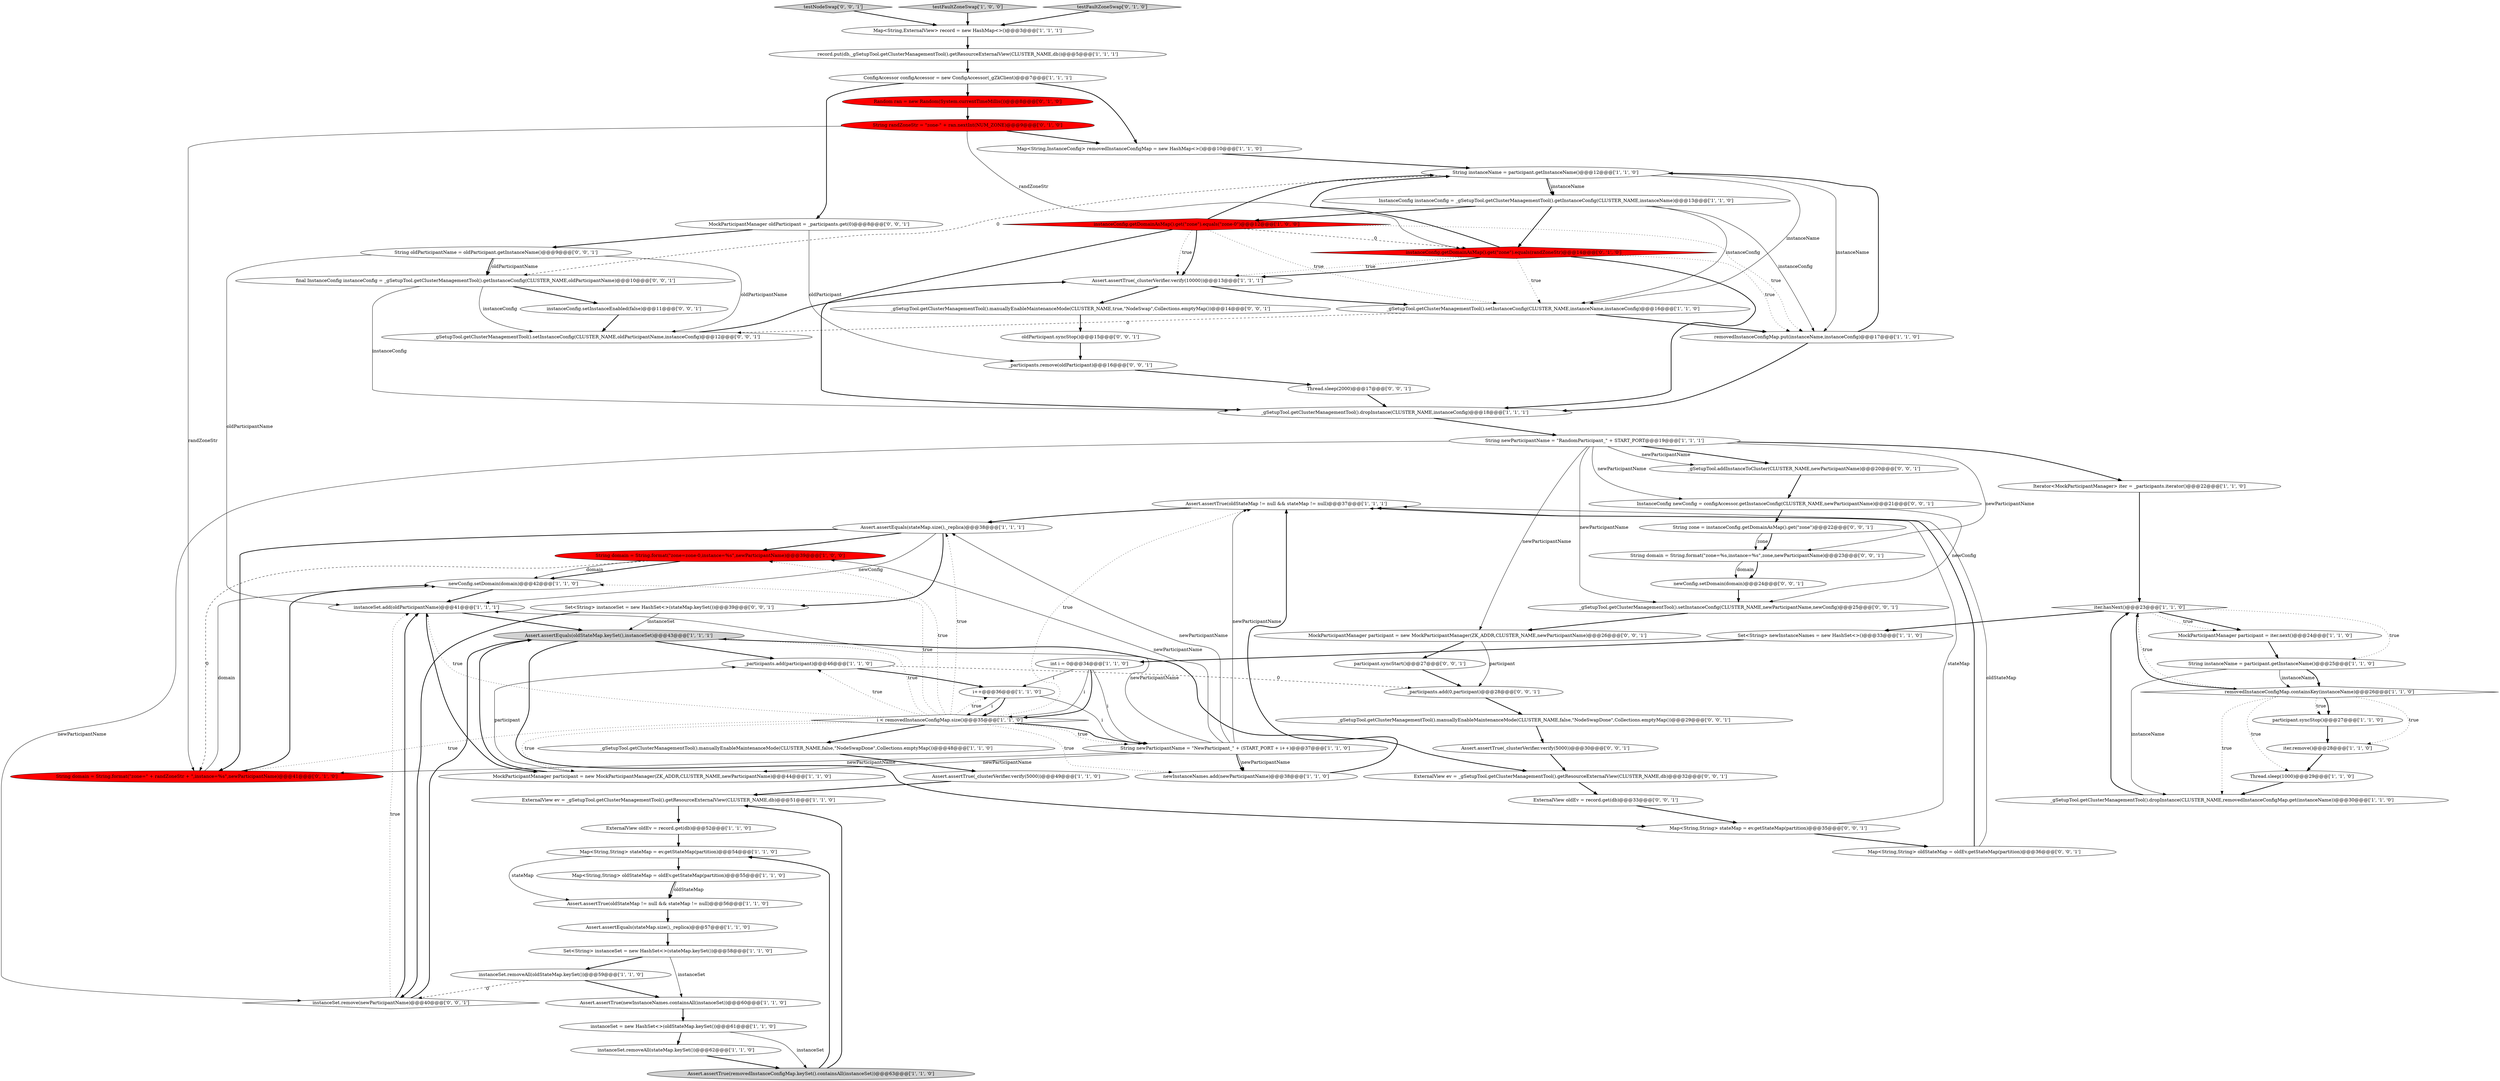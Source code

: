digraph {
15 [style = filled, label = "Assert.assertTrue(oldStateMap != null && stateMap != null)@@@37@@@['1', '1', '1']", fillcolor = white, shape = ellipse image = "AAA0AAABBB1BBB"];
54 [style = filled, label = "String randZoneStr = \"zone-\" + ran.nextInt(NUM_ZONE)@@@9@@@['0', '1', '0']", fillcolor = red, shape = ellipse image = "AAA1AAABBB2BBB"];
58 [style = filled, label = "newConfig.setDomain(domain)@@@24@@@['0', '0', '1']", fillcolor = white, shape = ellipse image = "AAA0AAABBB3BBB"];
69 [style = filled, label = "InstanceConfig newConfig = configAccessor.getInstanceConfig(CLUSTER_NAME,newParticipantName)@@@21@@@['0', '0', '1']", fillcolor = white, shape = ellipse image = "AAA0AAABBB3BBB"];
44 [style = filled, label = "Assert.assertEquals(stateMap.size(),_replica)@@@38@@@['1', '1', '1']", fillcolor = white, shape = ellipse image = "AAA0AAABBB1BBB"];
57 [style = filled, label = "testNodeSwap['0', '0', '1']", fillcolor = lightgray, shape = diamond image = "AAA0AAABBB3BBB"];
12 [style = filled, label = "i < removedInstanceConfigMap.size()@@@35@@@['1', '1', '0']", fillcolor = white, shape = diamond image = "AAA0AAABBB1BBB"];
67 [style = filled, label = "Map<String,String> stateMap = ev.getStateMap(partition)@@@35@@@['0', '0', '1']", fillcolor = white, shape = ellipse image = "AAA0AAABBB3BBB"];
2 [style = filled, label = "record.put(db,_gSetupTool.getClusterManagementTool().getResourceExternalView(CLUSTER_NAME,db))@@@5@@@['1', '1', '1']", fillcolor = white, shape = ellipse image = "AAA0AAABBB1BBB"];
1 [style = filled, label = "instanceSet.removeAll(oldStateMap.keySet())@@@59@@@['1', '1', '0']", fillcolor = white, shape = ellipse image = "AAA0AAABBB1BBB"];
22 [style = filled, label = "Assert.assertTrue(_clusterVerifier.verify(5000))@@@49@@@['1', '1', '0']", fillcolor = white, shape = ellipse image = "AAA0AAABBB1BBB"];
31 [style = filled, label = "Set<String> newInstanceNames = new HashSet<>()@@@33@@@['1', '1', '0']", fillcolor = white, shape = ellipse image = "AAA0AAABBB1BBB"];
70 [style = filled, label = "MockParticipantManager participant = new MockParticipantManager(ZK_ADDR,CLUSTER_NAME,newParticipantName)@@@26@@@['0', '0', '1']", fillcolor = white, shape = ellipse image = "AAA0AAABBB3BBB"];
25 [style = filled, label = "Thread.sleep(1000)@@@29@@@['1', '1', '0']", fillcolor = white, shape = ellipse image = "AAA0AAABBB1BBB"];
81 [style = filled, label = "_gSetupTool.getClusterManagementTool().manuallyEnableMaintenanceMode(CLUSTER_NAME,false,\"NodeSwapDone\",Collections.emptyMap())@@@29@@@['0', '0', '1']", fillcolor = white, shape = ellipse image = "AAA0AAABBB3BBB"];
46 [style = filled, label = "Assert.assertTrue(_clusterVerifier.verify(10000))@@@13@@@['1', '1', '1']", fillcolor = white, shape = ellipse image = "AAA0AAABBB1BBB"];
75 [style = filled, label = "Map<String,String> oldStateMap = oldEv.getStateMap(partition)@@@36@@@['0', '0', '1']", fillcolor = white, shape = ellipse image = "AAA0AAABBB3BBB"];
48 [style = filled, label = "String domain = String.format(\"zone=zone-0,instance=%s\",newParticipantName)@@@39@@@['1', '0', '0']", fillcolor = red, shape = ellipse image = "AAA1AAABBB1BBB"];
27 [style = filled, label = "int i = 0@@@34@@@['1', '1', '0']", fillcolor = white, shape = ellipse image = "AAA0AAABBB1BBB"];
37 [style = filled, label = "testFaultZoneSwap['1', '0', '0']", fillcolor = lightgray, shape = diamond image = "AAA0AAABBB1BBB"];
26 [style = filled, label = "Assert.assertTrue(removedInstanceConfigMap.keySet().containsAll(instanceSet))@@@63@@@['1', '1', '0']", fillcolor = lightgray, shape = ellipse image = "AAA0AAABBB1BBB"];
43 [style = filled, label = "instanceSet.add(oldParticipantName)@@@41@@@['1', '1', '1']", fillcolor = white, shape = ellipse image = "AAA0AAABBB1BBB"];
62 [style = filled, label = "_participants.remove(oldParticipant)@@@16@@@['0', '0', '1']", fillcolor = white, shape = ellipse image = "AAA0AAABBB3BBB"];
49 [style = filled, label = "ConfigAccessor configAccessor = new ConfigAccessor(_gZkClient)@@@7@@@['1', '1', '1']", fillcolor = white, shape = ellipse image = "AAA0AAABBB1BBB"];
63 [style = filled, label = "Assert.assertTrue(_clusterVerifier.verify(5000))@@@30@@@['0', '0', '1']", fillcolor = white, shape = ellipse image = "AAA0AAABBB3BBB"];
32 [style = filled, label = "i++@@@36@@@['1', '1', '0']", fillcolor = white, shape = ellipse image = "AAA0AAABBB1BBB"];
24 [style = filled, label = "_gSetupTool.getClusterManagementTool().dropInstance(CLUSTER_NAME,instanceConfig)@@@18@@@['1', '1', '1']", fillcolor = white, shape = ellipse image = "AAA0AAABBB1BBB"];
79 [style = filled, label = "String oldParticipantName = oldParticipant.getInstanceName()@@@9@@@['0', '0', '1']", fillcolor = white, shape = ellipse image = "AAA0AAABBB3BBB"];
4 [style = filled, label = "iter.hasNext()@@@23@@@['1', '1', '0']", fillcolor = white, shape = diamond image = "AAA0AAABBB1BBB"];
50 [style = filled, label = "testFaultZoneSwap['0', '1', '0']", fillcolor = lightgray, shape = diamond image = "AAA0AAABBB2BBB"];
34 [style = filled, label = "Assert.assertEquals(oldStateMap.keySet(),instanceSet)@@@43@@@['1', '1', '1']", fillcolor = lightgray, shape = ellipse image = "AAA0AAABBB1BBB"];
28 [style = filled, label = "MockParticipantManager participant = new MockParticipantManager(ZK_ADDR,CLUSTER_NAME,newParticipantName)@@@44@@@['1', '1', '0']", fillcolor = white, shape = ellipse image = "AAA0AAABBB1BBB"];
0 [style = filled, label = "String instanceName = participant.getInstanceName()@@@25@@@['1', '1', '0']", fillcolor = white, shape = ellipse image = "AAA0AAABBB1BBB"];
21 [style = filled, label = "_gSetupTool.getClusterManagementTool().dropInstance(CLUSTER_NAME,removedInstanceConfigMap.get(instanceName))@@@30@@@['1', '1', '0']", fillcolor = white, shape = ellipse image = "AAA0AAABBB1BBB"];
23 [style = filled, label = "Assert.assertTrue(oldStateMap != null && stateMap != null)@@@56@@@['1', '1', '0']", fillcolor = white, shape = ellipse image = "AAA0AAABBB1BBB"];
18 [style = filled, label = "newConfig.setDomain(domain)@@@42@@@['1', '1', '0']", fillcolor = white, shape = ellipse image = "AAA0AAABBB1BBB"];
52 [style = filled, label = "Random ran = new Random(System.currentTimeMillis())@@@8@@@['0', '1', '0']", fillcolor = red, shape = ellipse image = "AAA1AAABBB2BBB"];
55 [style = filled, label = "instanceConfig.setInstanceEnabled(false)@@@11@@@['0', '0', '1']", fillcolor = white, shape = ellipse image = "AAA0AAABBB3BBB"];
76 [style = filled, label = "ExternalView oldEv = record.get(db)@@@33@@@['0', '0', '1']", fillcolor = white, shape = ellipse image = "AAA0AAABBB3BBB"];
13 [style = filled, label = "Assert.assertEquals(stateMap.size(),_replica)@@@57@@@['1', '1', '0']", fillcolor = white, shape = ellipse image = "AAA0AAABBB1BBB"];
71 [style = filled, label = "MockParticipantManager oldParticipant = _participants.get(0)@@@8@@@['0', '0', '1']", fillcolor = white, shape = ellipse image = "AAA0AAABBB3BBB"];
6 [style = filled, label = "Map<String,String> oldStateMap = oldEv.getStateMap(partition)@@@55@@@['1', '1', '0']", fillcolor = white, shape = ellipse image = "AAA0AAABBB1BBB"];
35 [style = filled, label = "removedInstanceConfigMap.put(instanceName,instanceConfig)@@@17@@@['1', '1', '0']", fillcolor = white, shape = ellipse image = "AAA0AAABBB1BBB"];
45 [style = filled, label = "Map<String,InstanceConfig> removedInstanceConfigMap = new HashMap<>()@@@10@@@['1', '1', '0']", fillcolor = white, shape = ellipse image = "AAA0AAABBB1BBB"];
47 [style = filled, label = "_participants.add(participant)@@@46@@@['1', '1', '0']", fillcolor = white, shape = ellipse image = "AAA0AAABBB1BBB"];
53 [style = filled, label = "instanceConfig.getDomainAsMap().get(\"zone\").equals(randZoneStr)@@@14@@@['0', '1', '0']", fillcolor = red, shape = diamond image = "AAA1AAABBB2BBB"];
5 [style = filled, label = "Set<String> instanceSet = new HashSet<>(stateMap.keySet())@@@58@@@['1', '1', '0']", fillcolor = white, shape = ellipse image = "AAA0AAABBB1BBB"];
29 [style = filled, label = "Map<String,String> stateMap = ev.getStateMap(partition)@@@54@@@['1', '1', '0']", fillcolor = white, shape = ellipse image = "AAA0AAABBB1BBB"];
39 [style = filled, label = "participant.syncStop()@@@27@@@['1', '1', '0']", fillcolor = white, shape = ellipse image = "AAA0AAABBB1BBB"];
41 [style = filled, label = "String instanceName = participant.getInstanceName()@@@12@@@['1', '1', '0']", fillcolor = white, shape = ellipse image = "AAA0AAABBB1BBB"];
64 [style = filled, label = "_gSetupTool.getClusterManagementTool().setInstanceConfig(CLUSTER_NAME,oldParticipantName,instanceConfig)@@@12@@@['0', '0', '1']", fillcolor = white, shape = ellipse image = "AAA0AAABBB3BBB"];
30 [style = filled, label = "String newParticipantName = \"RandomParticipant_\" + START_PORT@@@19@@@['1', '1', '1']", fillcolor = white, shape = ellipse image = "AAA0AAABBB1BBB"];
40 [style = filled, label = "instanceConfig.getDomainAsMap().get(\"zone\").equals(\"zone-0\")@@@12@@@['1', '0', '0']", fillcolor = red, shape = diamond image = "AAA1AAABBB1BBB"];
60 [style = filled, label = "_participants.add(0,participant)@@@28@@@['0', '0', '1']", fillcolor = white, shape = ellipse image = "AAA0AAABBB3BBB"];
7 [style = filled, label = "Iterator<MockParticipantManager> iter = _participants.iterator()@@@22@@@['1', '1', '0']", fillcolor = white, shape = ellipse image = "AAA0AAABBB1BBB"];
51 [style = filled, label = "String domain = String.format(\"zone=\" + randZoneStr + \",instance=%s\",newParticipantName)@@@41@@@['0', '1', '0']", fillcolor = red, shape = ellipse image = "AAA1AAABBB2BBB"];
80 [style = filled, label = "_gSetupTool.getClusterManagementTool().manuallyEnableMaintenanceMode(CLUSTER_NAME,true,\"NodeSwap\",Collections.emptyMap())@@@14@@@['0', '0', '1']", fillcolor = white, shape = ellipse image = "AAA0AAABBB3BBB"];
10 [style = filled, label = "MockParticipantManager participant = iter.next()@@@24@@@['1', '1', '0']", fillcolor = white, shape = ellipse image = "AAA0AAABBB1BBB"];
17 [style = filled, label = "ExternalView oldEv = record.get(db)@@@52@@@['1', '1', '0']", fillcolor = white, shape = ellipse image = "AAA0AAABBB1BBB"];
74 [style = filled, label = "_gSetupTool.getClusterManagementTool().setInstanceConfig(CLUSTER_NAME,newParticipantName,newConfig)@@@25@@@['0', '0', '1']", fillcolor = white, shape = ellipse image = "AAA0AAABBB3BBB"];
3 [style = filled, label = "InstanceConfig instanceConfig = _gSetupTool.getClusterManagementTool().getInstanceConfig(CLUSTER_NAME,instanceName)@@@13@@@['1', '1', '0']", fillcolor = white, shape = ellipse image = "AAA0AAABBB1BBB"];
56 [style = filled, label = "Set<String> instanceSet = new HashSet<>(stateMap.keySet())@@@39@@@['0', '0', '1']", fillcolor = white, shape = ellipse image = "AAA0AAABBB3BBB"];
19 [style = filled, label = "_gSetupTool.getClusterManagementTool().manuallyEnableMaintenanceMode(CLUSTER_NAME,false,\"NodeSwapDone\",Collections.emptyMap())@@@48@@@['1', '1', '0']", fillcolor = white, shape = ellipse image = "AAA0AAABBB1BBB"];
65 [style = filled, label = "oldParticipant.syncStop()@@@15@@@['0', '0', '1']", fillcolor = white, shape = ellipse image = "AAA0AAABBB3BBB"];
14 [style = filled, label = "instanceSet = new HashSet<>(oldStateMap.keySet())@@@61@@@['1', '1', '0']", fillcolor = white, shape = ellipse image = "AAA0AAABBB1BBB"];
68 [style = filled, label = "ExternalView ev = _gSetupTool.getClusterManagementTool().getResourceExternalView(CLUSTER_NAME,db)@@@32@@@['0', '0', '1']", fillcolor = white, shape = ellipse image = "AAA0AAABBB3BBB"];
11 [style = filled, label = "iter.remove()@@@28@@@['1', '1', '0']", fillcolor = white, shape = ellipse image = "AAA0AAABBB1BBB"];
61 [style = filled, label = "Thread.sleep(2000)@@@17@@@['0', '0', '1']", fillcolor = white, shape = ellipse image = "AAA0AAABBB3BBB"];
66 [style = filled, label = "String zone = instanceConfig.getDomainAsMap().get(\"zone\")@@@22@@@['0', '0', '1']", fillcolor = white, shape = ellipse image = "AAA0AAABBB3BBB"];
77 [style = filled, label = "_gSetupTool.addInstanceToCluster(CLUSTER_NAME,newParticipantName)@@@20@@@['0', '0', '1']", fillcolor = white, shape = ellipse image = "AAA0AAABBB3BBB"];
42 [style = filled, label = "String newParticipantName = \"NewParticipant_\" + (START_PORT + i++)@@@37@@@['1', '1', '0']", fillcolor = white, shape = ellipse image = "AAA0AAABBB1BBB"];
8 [style = filled, label = "newInstanceNames.add(newParticipantName)@@@38@@@['1', '1', '0']", fillcolor = white, shape = ellipse image = "AAA0AAABBB1BBB"];
20 [style = filled, label = "removedInstanceConfigMap.containsKey(instanceName)@@@26@@@['1', '1', '0']", fillcolor = white, shape = diamond image = "AAA0AAABBB1BBB"];
16 [style = filled, label = "Assert.assertTrue(newInstanceNames.containsAll(instanceSet))@@@60@@@['1', '1', '0']", fillcolor = white, shape = ellipse image = "AAA0AAABBB1BBB"];
36 [style = filled, label = "_gSetupTool.getClusterManagementTool().setInstanceConfig(CLUSTER_NAME,instanceName,instanceConfig)@@@16@@@['1', '1', '0']", fillcolor = white, shape = ellipse image = "AAA0AAABBB1BBB"];
72 [style = filled, label = "instanceSet.remove(newParticipantName)@@@40@@@['0', '0', '1']", fillcolor = white, shape = diamond image = "AAA0AAABBB3BBB"];
78 [style = filled, label = "final InstanceConfig instanceConfig = _gSetupTool.getClusterManagementTool().getInstanceConfig(CLUSTER_NAME,oldParticipantName)@@@10@@@['0', '0', '1']", fillcolor = white, shape = ellipse image = "AAA0AAABBB3BBB"];
73 [style = filled, label = "participant.syncStart()@@@27@@@['0', '0', '1']", fillcolor = white, shape = ellipse image = "AAA0AAABBB3BBB"];
9 [style = filled, label = "Map<String,ExternalView> record = new HashMap<>()@@@3@@@['1', '1', '1']", fillcolor = white, shape = ellipse image = "AAA0AAABBB1BBB"];
59 [style = filled, label = "String domain = String.format(\"zone=%s,instance=%s\",zone,newParticipantName)@@@23@@@['0', '0', '1']", fillcolor = white, shape = ellipse image = "AAA0AAABBB3BBB"];
33 [style = filled, label = "instanceSet.removeAll(stateMap.keySet())@@@62@@@['1', '1', '0']", fillcolor = white, shape = ellipse image = "AAA0AAABBB1BBB"];
38 [style = filled, label = "ExternalView ev = _gSetupTool.getClusterManagementTool().getResourceExternalView(CLUSTER_NAME,db)@@@51@@@['1', '1', '0']", fillcolor = white, shape = ellipse image = "AAA0AAABBB1BBB"];
54->51 [style = solid, label="randZoneStr"];
53->46 [style = dotted, label="true"];
53->35 [style = dotted, label="true"];
34->67 [style = bold, label=""];
20->11 [style = dotted, label="true"];
35->41 [style = bold, label=""];
32->12 [style = bold, label=""];
12->8 [style = dotted, label="true"];
62->61 [style = bold, label=""];
65->62 [style = bold, label=""];
79->64 [style = solid, label="oldParticipantName"];
41->35 [style = solid, label="instanceName"];
32->42 [style = solid, label="i"];
12->15 [style = dotted, label="true"];
12->42 [style = dotted, label="true"];
12->42 [style = bold, label=""];
75->15 [style = bold, label=""];
59->58 [style = bold, label=""];
0->21 [style = solid, label="instanceName"];
42->48 [style = solid, label="newParticipantName"];
70->60 [style = solid, label="participant"];
40->36 [style = dotted, label="true"];
79->43 [style = solid, label="oldParticipantName"];
78->55 [style = bold, label=""];
53->36 [style = dotted, label="true"];
75->15 [style = solid, label="oldStateMap"];
24->30 [style = bold, label=""];
37->9 [style = bold, label=""];
34->68 [style = bold, label=""];
40->46 [style = dotted, label="true"];
44->51 [style = bold, label=""];
70->73 [style = bold, label=""];
29->6 [style = bold, label=""];
56->72 [style = bold, label=""];
44->43 [style = solid, label="newConfig"];
2->49 [style = bold, label=""];
23->13 [style = bold, label=""];
74->70 [style = bold, label=""];
53->41 [style = bold, label=""];
12->51 [style = dotted, label="true"];
16->14 [style = bold, label=""];
40->24 [style = bold, label=""];
61->24 [style = bold, label=""];
42->43 [style = solid, label="newParticipantName"];
48->18 [style = bold, label=""];
55->64 [style = bold, label=""];
71->62 [style = solid, label="oldParticipant"];
30->72 [style = solid, label="newParticipantName"];
73->60 [style = bold, label=""];
25->21 [style = bold, label=""];
11->25 [style = bold, label=""];
46->80 [style = bold, label=""];
41->3 [style = solid, label="instanceName"];
0->20 [style = solid, label="instanceName"];
12->34 [style = dotted, label="true"];
32->12 [style = solid, label="i"];
45->41 [style = bold, label=""];
78->64 [style = solid, label="instanceConfig"];
30->77 [style = bold, label=""];
27->12 [style = bold, label=""];
9->2 [style = bold, label=""];
68->76 [style = bold, label=""];
79->78 [style = solid, label="oldParticipantName"];
4->0 [style = dotted, label="true"];
34->47 [style = bold, label=""];
71->79 [style = bold, label=""];
60->81 [style = bold, label=""];
12->44 [style = dotted, label="true"];
46->36 [style = bold, label=""];
12->18 [style = dotted, label="true"];
72->43 [style = dotted, label="true"];
69->74 [style = solid, label="newConfig"];
3->53 [style = bold, label=""];
40->35 [style = dotted, label="true"];
5->16 [style = solid, label="instanceSet"];
72->43 [style = bold, label=""];
40->53 [style = dashed, label="0"];
42->44 [style = solid, label="newParticipantName"];
22->38 [style = bold, label=""];
5->1 [style = bold, label=""];
12->47 [style = dotted, label="true"];
49->71 [style = bold, label=""];
12->32 [style = dotted, label="true"];
31->27 [style = bold, label=""];
30->70 [style = solid, label="newParticipantName"];
1->16 [style = bold, label=""];
30->7 [style = bold, label=""];
3->36 [style = solid, label="instanceConfig"];
10->0 [style = bold, label=""];
53->24 [style = bold, label=""];
51->18 [style = bold, label=""];
20->39 [style = bold, label=""];
13->5 [style = bold, label=""];
0->20 [style = bold, label=""];
47->60 [style = dashed, label="0"];
36->35 [style = bold, label=""];
29->23 [style = solid, label="stateMap"];
38->17 [style = bold, label=""];
19->22 [style = bold, label=""];
43->34 [style = bold, label=""];
52->54 [style = bold, label=""];
21->4 [style = bold, label=""];
66->59 [style = solid, label="zone"];
4->10 [style = bold, label=""];
49->45 [style = bold, label=""];
44->56 [style = bold, label=""];
20->25 [style = dotted, label="true"];
8->15 [style = bold, label=""];
67->75 [style = bold, label=""];
27->42 [style = solid, label="i"];
4->10 [style = dotted, label="true"];
6->23 [style = bold, label=""];
28->47 [style = solid, label="participant"];
30->74 [style = solid, label="newParticipantName"];
42->8 [style = bold, label=""];
12->43 [style = dotted, label="true"];
77->69 [style = bold, label=""];
15->44 [style = bold, label=""];
7->4 [style = bold, label=""];
20->39 [style = dotted, label="true"];
42->8 [style = solid, label="newParticipantName"];
35->24 [style = bold, label=""];
33->26 [style = bold, label=""];
4->31 [style = bold, label=""];
53->46 [style = bold, label=""];
47->32 [style = bold, label=""];
76->67 [style = bold, label=""];
51->18 [style = solid, label="domain"];
58->74 [style = bold, label=""];
30->59 [style = solid, label="newParticipantName"];
42->51 [style = solid, label="newParticipantName"];
1->72 [style = dashed, label="0"];
57->9 [style = bold, label=""];
72->34 [style = bold, label=""];
54->53 [style = solid, label="randZoneStr"];
30->77 [style = solid, label="newParticipantName"];
69->66 [style = bold, label=""];
67->15 [style = solid, label="stateMap"];
42->28 [style = solid, label="newParticipantName"];
54->45 [style = bold, label=""];
78->24 [style = solid, label="instanceConfig"];
50->9 [style = bold, label=""];
3->35 [style = solid, label="instanceConfig"];
80->65 [style = bold, label=""];
28->34 [style = bold, label=""];
48->51 [style = dashed, label="0"];
3->40 [style = bold, label=""];
41->78 [style = dashed, label="0"];
26->29 [style = bold, label=""];
41->3 [style = bold, label=""];
42->15 [style = solid, label="newParticipantName"];
4->20 [style = dotted, label="true"];
30->69 [style = solid, label="newParticipantName"];
64->46 [style = bold, label=""];
20->21 [style = dotted, label="true"];
39->11 [style = bold, label=""];
14->26 [style = solid, label="instanceSet"];
14->33 [style = bold, label=""];
81->63 [style = bold, label=""];
20->4 [style = bold, label=""];
43->28 [style = bold, label=""];
12->28 [style = dotted, label="true"];
40->46 [style = bold, label=""];
36->64 [style = dashed, label="0"];
26->38 [style = bold, label=""];
56->34 [style = solid, label="instanceSet"];
18->43 [style = bold, label=""];
49->52 [style = bold, label=""];
79->78 [style = bold, label=""];
63->68 [style = bold, label=""];
27->32 [style = solid, label="i"];
44->48 [style = bold, label=""];
59->58 [style = solid, label="domain"];
40->41 [style = bold, label=""];
41->36 [style = solid, label="instanceName"];
6->23 [style = solid, label="oldStateMap"];
48->18 [style = solid, label="domain"];
12->19 [style = bold, label=""];
17->29 [style = bold, label=""];
66->59 [style = bold, label=""];
27->12 [style = solid, label="i"];
12->48 [style = dotted, label="true"];
}
